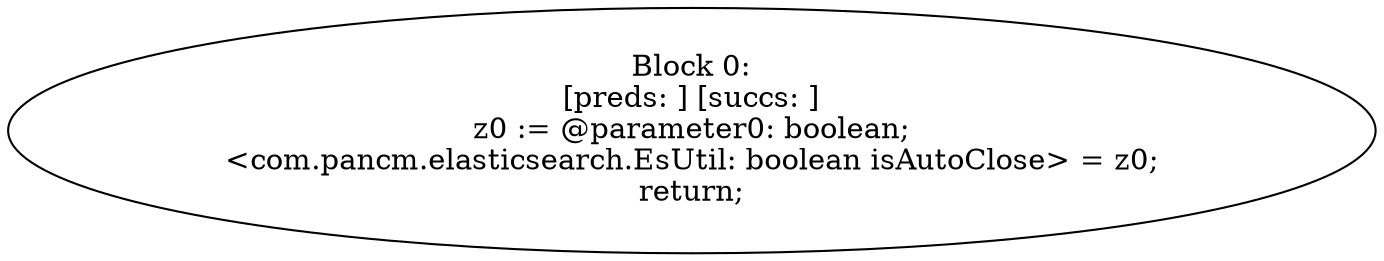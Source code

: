 digraph "unitGraph" {
    "Block 0:
[preds: ] [succs: ]
z0 := @parameter0: boolean;
<com.pancm.elasticsearch.EsUtil: boolean isAutoClose> = z0;
return;
"
}
